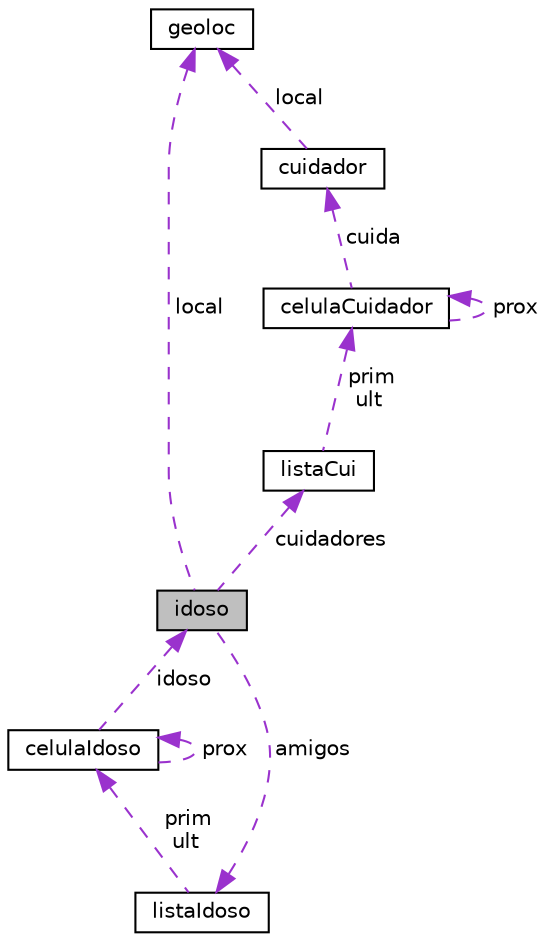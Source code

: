 digraph "idoso"
{
 // LATEX_PDF_SIZE
  edge [fontname="Helvetica",fontsize="10",labelfontname="Helvetica",labelfontsize="10"];
  node [fontname="Helvetica",fontsize="10",shape=record];
  Node1 [label="idoso",height=0.2,width=0.4,color="black", fillcolor="grey75", style="filled", fontcolor="black",tooltip=" "];
  Node2 -> Node1 [dir="back",color="darkorchid3",fontsize="10",style="dashed",label=" local" ];
  Node2 [label="geoloc",height=0.2,width=0.4,color="black", fillcolor="white", style="filled",URL="$structgeoloc.html",tooltip=" "];
  Node3 -> Node1 [dir="back",color="darkorchid3",fontsize="10",style="dashed",label=" amigos" ];
  Node3 [label="listaIdoso",height=0.2,width=0.4,color="black", fillcolor="white", style="filled",URL="$structlista_idoso.html",tooltip=" "];
  Node4 -> Node3 [dir="back",color="darkorchid3",fontsize="10",style="dashed",label=" prim\nult" ];
  Node4 [label="celulaIdoso",height=0.2,width=0.4,color="black", fillcolor="white", style="filled",URL="$structcelula_idoso.html",tooltip=" "];
  Node1 -> Node4 [dir="back",color="darkorchid3",fontsize="10",style="dashed",label=" idoso" ];
  Node4 -> Node4 [dir="back",color="darkorchid3",fontsize="10",style="dashed",label=" prox" ];
  Node5 -> Node1 [dir="back",color="darkorchid3",fontsize="10",style="dashed",label=" cuidadores" ];
  Node5 [label="listaCui",height=0.2,width=0.4,color="black", fillcolor="white", style="filled",URL="$structlista_cui.html",tooltip=" "];
  Node6 -> Node5 [dir="back",color="darkorchid3",fontsize="10",style="dashed",label=" prim\nult" ];
  Node6 [label="celulaCuidador",height=0.2,width=0.4,color="black", fillcolor="white", style="filled",URL="$structcelula_cuidador.html",tooltip=" "];
  Node7 -> Node6 [dir="back",color="darkorchid3",fontsize="10",style="dashed",label=" cuida" ];
  Node7 [label="cuidador",height=0.2,width=0.4,color="black", fillcolor="white", style="filled",URL="$structcuidador.html",tooltip=" "];
  Node2 -> Node7 [dir="back",color="darkorchid3",fontsize="10",style="dashed",label=" local" ];
  Node6 -> Node6 [dir="back",color="darkorchid3",fontsize="10",style="dashed",label=" prox" ];
}
